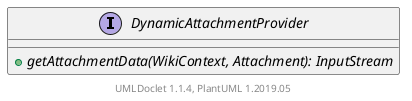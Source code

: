 @startuml

    interface DynamicAttachmentProvider [[DynamicAttachmentProvider.html]] {
        {abstract} +getAttachmentData(WikiContext, Attachment): InputStream
    }


    center footer UMLDoclet 1.1.4, PlantUML 1.2019.05
@enduml
